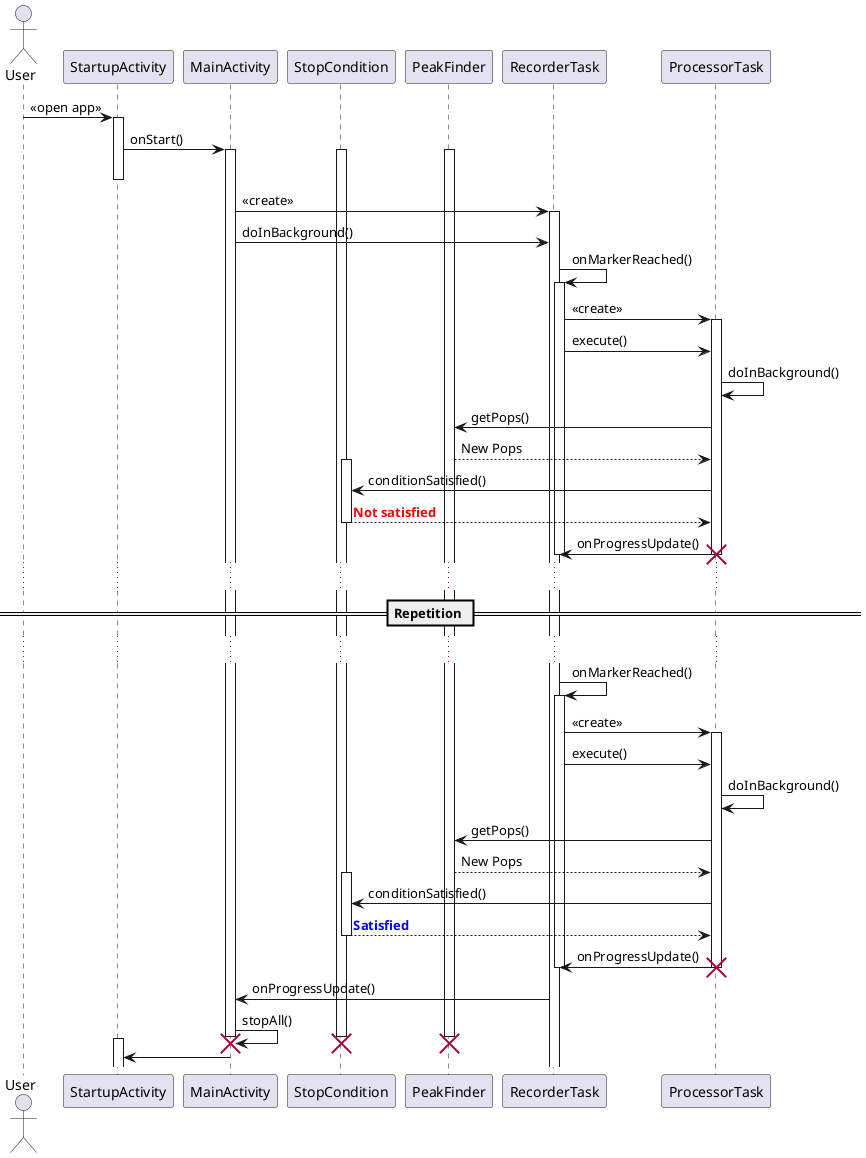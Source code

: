 @startuml

actor User
User -> StartupActivity: <<open app>>
activate StartupActivity
StartupActivity -> MainActivity: onStart()
activate MainActivity
activate StopCondition
activate PeakFinder
deactivate StartupActivity

MainActivity -> RecorderTask: <<create>>
activate RecorderTask
MainActivity -> RecorderTask: doInBackground()
RecorderTask -> RecorderTask: onMarkerReached()
activate RecorderTask

RecorderTask -> ProcessorTask: <<create>>
activate ProcessorTask
RecorderTask -> ProcessorTask: execute()
ProcessorTask -> ProcessorTask: doInBackground()
ProcessorTask -> PeakFinder: getPops()
PeakFinder --> ProcessorTask: New Pops
activate StopCondition
ProcessorTask -> StopCondition: conditionSatisfied()
StopCondition --> ProcessorTask: <font color=red><b>Not satisfied
deactivate StopCondition

ProcessorTask -> RecorderTask: onProgressUpdate()
destroy ProcessorTask
deactivate RecorderTask
...
== Repetition ==
...
RecorderTask -> RecorderTask: onMarkerReached()
activate RecorderTask

RecorderTask -> ProcessorTask: <<create>>
activate ProcessorTask
RecorderTask -> ProcessorTask: execute()
ProcessorTask -> ProcessorTask: doInBackground()
ProcessorTask -> PeakFinder: getPops()
PeakFinder --> ProcessorTask: New Pops
activate StopCondition
ProcessorTask -> StopCondition: conditionSatisfied()
StopCondition --> ProcessorTask: <font color=blue><b>Satisfied
deactivate StopCondition

ProcessorTask -> RecorderTask: onProgressUpdate()
destroy ProcessorTask
deactivate RecorderTask

RecorderTask -> MainActivity: onProgressUpdate()

MainActivity -> MainActivity: stopAll()

destroy StopCondition
destroy PeakFinder
destroy MainActivity

activate StartupActivity
MainActivity -> StartupActivity
@enduml